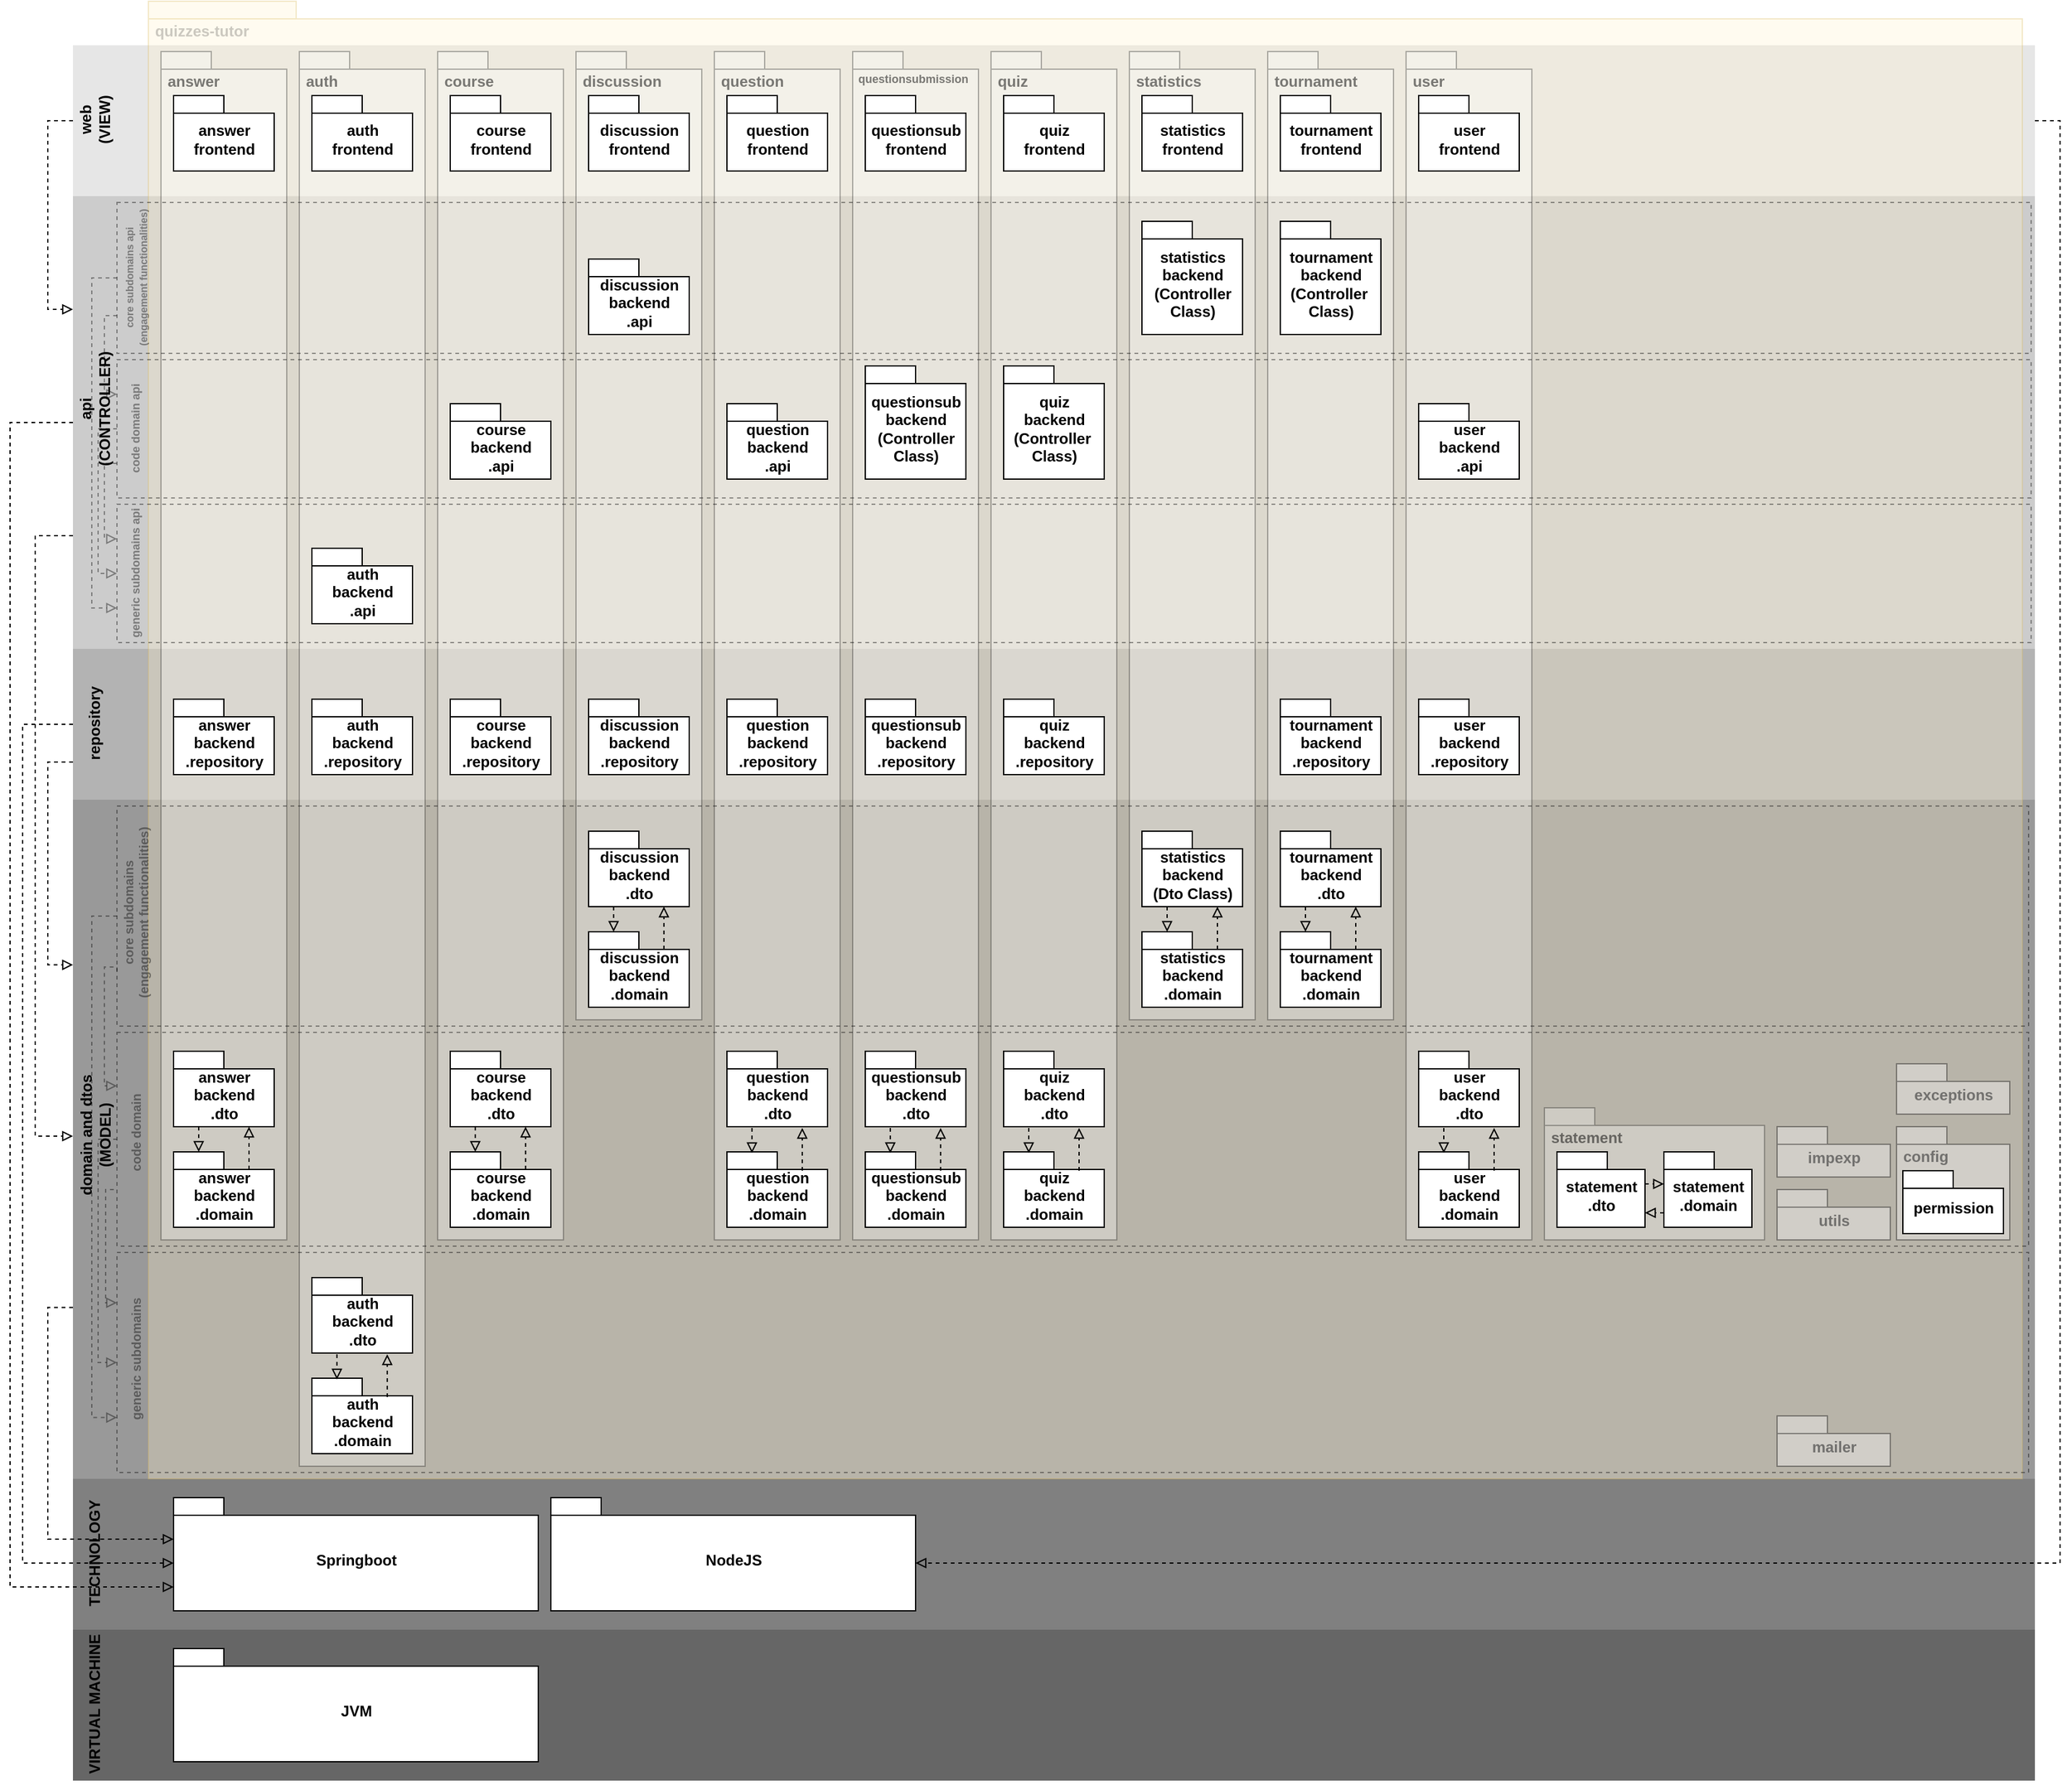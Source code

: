 <mxfile version="14.1.1" type="device"><diagram name="Page-1" id="b5b7bab2-c9e2-2cf4-8b2a-24fd1a2a6d21"><mxGraphModel dx="3555" dy="2932" grid="1" gridSize="5" guides="1" tooltips="1" connect="1" arrows="1" fold="1" page="1" pageScale="1" pageWidth="827" pageHeight="1169" background="#ffffff" math="0" shadow="0"><root><mxCell id="0"/><mxCell id="1" parent="0"/><mxCell id="MfXlx_lEAa27Nojg0Eil-5" value="" style="rounded=0;whiteSpace=wrap;html=1;strokeColor=none;fillColor=#666666;" parent="1" vertex="1"><mxGeometry x="810" y="1060" width="1560" height="120" as="geometry"/></mxCell><mxCell id="MfXlx_lEAa27Nojg0Eil-4" value="" style="rounded=0;whiteSpace=wrap;html=1;strokeColor=none;fillColor=#808080;" parent="1" vertex="1"><mxGeometry x="810" y="940" width="1560" height="120" as="geometry"/></mxCell><mxCell id="X5Fzd2FKrbr4xsw9prwS-49" style="edgeStyle=orthogonalEdgeStyle;rounded=0;orthogonalLoop=1;jettySize=auto;html=1;exitX=0;exitY=0.75;exitDx=0;exitDy=0;entryX=0;entryY=0;entryDx=0;entryDy=33;entryPerimeter=0;dashed=1;endArrow=block;endFill=0;strokeWidth=1;" parent="1" source="MfXlx_lEAa27Nojg0Eil-53" target="MfXlx_lEAa27Nojg0Eil-50" edge="1"><mxGeometry relative="1" as="geometry"/></mxCell><mxCell id="MfXlx_lEAa27Nojg0Eil-53" value="" style="rounded=0;whiteSpace=wrap;html=1;strokeColor=none;fillColor=#999999;" parent="1" vertex="1"><mxGeometry x="810" y="395" width="1560" height="545" as="geometry"/></mxCell><mxCell id="X5Fzd2FKrbr4xsw9prwS-41" style="edgeStyle=orthogonalEdgeStyle;rounded=0;orthogonalLoop=1;jettySize=auto;html=1;exitX=1;exitY=0.5;exitDx=0;exitDy=0;entryX=0;entryY=0;entryDx=290;entryDy=52;entryPerimeter=0;dashed=1;endArrow=block;endFill=0;strokeWidth=1;" parent="1" source="MfXlx_lEAa27Nojg0Eil-1" target="MfXlx_lEAa27Nojg0Eil-51" edge="1"><mxGeometry relative="1" as="geometry"/></mxCell><mxCell id="X5Fzd2FKrbr4xsw9prwS-47" style="edgeStyle=orthogonalEdgeStyle;rounded=0;orthogonalLoop=1;jettySize=auto;html=1;exitX=0;exitY=0.5;exitDx=0;exitDy=0;entryX=0;entryY=0.25;entryDx=0;entryDy=0;dashed=1;endArrow=block;endFill=0;strokeWidth=1;" parent="1" source="MfXlx_lEAa27Nojg0Eil-1" target="MfXlx_lEAa27Nojg0Eil-2" edge="1"><mxGeometry relative="1" as="geometry"><Array as="points"><mxPoint x="790" y="-140"/><mxPoint x="790" y="10"/></Array></mxGeometry></mxCell><mxCell id="MfXlx_lEAa27Nojg0Eil-1" value="" style="rounded=0;whiteSpace=wrap;html=1;fontColor=#333333;strokeColor=none;fillColor=#E6E6E6;" parent="1" vertex="1"><mxGeometry x="810" y="-200" width="1560" height="120" as="geometry"/></mxCell><mxCell id="X5Fzd2FKrbr4xsw9prwS-48" style="edgeStyle=orthogonalEdgeStyle;rounded=0;orthogonalLoop=1;jettySize=auto;html=1;exitX=0;exitY=0.75;exitDx=0;exitDy=0;entryX=0;entryY=0.5;entryDx=0;entryDy=0;dashed=1;endArrow=block;endFill=0;strokeWidth=1;entryPerimeter=0;" parent="1" source="MfXlx_lEAa27Nojg0Eil-2" target="MfXlx_lEAa27Nojg0Eil-53" edge="1"><mxGeometry relative="1" as="geometry"><Array as="points"><mxPoint x="780" y="220"/><mxPoint x="780" y="668"/><mxPoint x="795" y="668"/></Array></mxGeometry></mxCell><mxCell id="X5Fzd2FKrbr4xsw9prwS-50" style="edgeStyle=orthogonalEdgeStyle;rounded=0;orthogonalLoop=1;jettySize=auto;html=1;exitX=0;exitY=0.5;exitDx=0;exitDy=0;entryX=0;entryY=0;entryDx=0;entryDy=71;entryPerimeter=0;dashed=1;endArrow=block;endFill=0;strokeWidth=1;" parent="1" source="MfXlx_lEAa27Nojg0Eil-2" target="MfXlx_lEAa27Nojg0Eil-50" edge="1"><mxGeometry relative="1" as="geometry"><Array as="points"><mxPoint x="760" y="100"/><mxPoint x="760" y="1026"/></Array></mxGeometry></mxCell><mxCell id="MfXlx_lEAa27Nojg0Eil-2" value="" style="rounded=0;whiteSpace=wrap;html=1;fontColor=#333333;strokeColor=none;fillColor=#CCCCCC;" parent="1" vertex="1"><mxGeometry x="810" y="-80" width="1560" height="360" as="geometry"/></mxCell><mxCell id="X5Fzd2FKrbr4xsw9prwS-46" style="edgeStyle=orthogonalEdgeStyle;rounded=0;orthogonalLoop=1;jettySize=auto;html=1;exitX=0;exitY=0.75;exitDx=0;exitDy=0;entryX=0;entryY=0.25;entryDx=0;entryDy=0;dashed=1;endArrow=block;endFill=0;strokeWidth=1;" parent="1" source="MfXlx_lEAa27Nojg0Eil-3" target="MfXlx_lEAa27Nojg0Eil-53" edge="1"><mxGeometry relative="1" as="geometry"/></mxCell><mxCell id="X5Fzd2FKrbr4xsw9prwS-51" style="edgeStyle=orthogonalEdgeStyle;rounded=0;orthogonalLoop=1;jettySize=auto;html=1;exitX=0;exitY=0.5;exitDx=0;exitDy=0;dashed=1;endArrow=block;endFill=0;strokeWidth=1;entryX=0;entryY=0;entryDx=0;entryDy=52;entryPerimeter=0;" parent="1" source="MfXlx_lEAa27Nojg0Eil-3" target="MfXlx_lEAa27Nojg0Eil-50" edge="1"><mxGeometry relative="1" as="geometry"><mxPoint x="770" y="833.276" as="targetPoint"/><Array as="points"><mxPoint x="770" y="340"/><mxPoint x="770" y="1007"/></Array></mxGeometry></mxCell><mxCell id="MfXlx_lEAa27Nojg0Eil-3" value="" style="rounded=0;whiteSpace=wrap;html=1;strokeColor=none;fillColor=#B3B3B3;" parent="1" vertex="1"><mxGeometry x="810" y="280" width="1560" height="120" as="geometry"/></mxCell><mxCell id="MfXlx_lEAa27Nojg0Eil-6" value="&amp;nbsp;quizzes-tutor" style="shape=folder;fontStyle=1;spacingTop=10;tabWidth=40;tabHeight=14;tabPosition=left;html=1;labelPosition=center;verticalLabelPosition=middle;align=left;verticalAlign=top;fillColor=#fff2cc;strokeColor=#d6b656;opacity=30;textOpacity=20;" parent="1" vertex="1"><mxGeometry x="870" y="-235" width="1490" height="1175" as="geometry"/></mxCell><mxCell id="MfXlx_lEAa27Nojg0Eil-7" value="&amp;nbsp;answer" style="shape=folder;fontStyle=1;spacingTop=10;tabWidth=40;tabHeight=14;tabPosition=left;html=1;align=left;verticalAlign=top;textOpacity=50;whiteSpace=wrap;opacity=30;" parent="1" vertex="1"><mxGeometry x="880" y="-195" width="100" height="945" as="geometry"/></mxCell><mxCell id="MfXlx_lEAa27Nojg0Eil-8" value="&amp;nbsp;auth" style="shape=folder;fontStyle=1;spacingTop=10;tabWidth=40;tabHeight=14;tabPosition=left;html=1;align=left;verticalAlign=top;textOpacity=50;whiteSpace=wrap;opacity=30;" parent="1" vertex="1"><mxGeometry x="990" y="-195" width="100" height="1125" as="geometry"/></mxCell><mxCell id="MfXlx_lEAa27Nojg0Eil-9" value="&amp;nbsp;config" style="shape=folder;fontStyle=1;spacingTop=10;tabWidth=40;tabHeight=14;tabPosition=left;html=1;align=left;verticalAlign=top;fillColor=#f5f5f5;fontColor=#333333;opacity=40;textOpacity=60;" parent="1" vertex="1"><mxGeometry x="2260" y="660" width="90" height="90" as="geometry"/></mxCell><mxCell id="MfXlx_lEAa27Nojg0Eil-10" value="&amp;nbsp;course" style="shape=folder;fontStyle=1;spacingTop=10;tabWidth=40;tabHeight=14;tabPosition=left;html=1;align=left;verticalAlign=top;textOpacity=50;whiteSpace=wrap;opacity=30;" parent="1" vertex="1"><mxGeometry x="1100" y="-195" width="100" height="945" as="geometry"/></mxCell><mxCell id="MfXlx_lEAa27Nojg0Eil-11" value="exceptions" style="shape=folder;fontStyle=1;spacingTop=10;tabWidth=40;tabHeight=14;tabPosition=left;html=1;align=center;verticalAlign=middle;fillColor=#f5f5f5;fontColor=#333333;opacity=40;textOpacity=60;" parent="1" vertex="1"><mxGeometry x="2260" y="610" width="90" height="40" as="geometry"/></mxCell><mxCell id="MfXlx_lEAa27Nojg0Eil-12" value="impexp" style="shape=folder;fontStyle=1;spacingTop=10;tabWidth=40;tabHeight=14;tabPosition=left;html=1;align=center;verticalAlign=middle;fillColor=#f5f5f5;fontColor=#333333;opacity=40;textOpacity=60;" parent="1" vertex="1"><mxGeometry x="2165" y="660" width="90" height="40" as="geometry"/></mxCell><mxCell id="MfXlx_lEAa27Nojg0Eil-13" value="mailer" style="shape=folder;fontStyle=1;spacingTop=10;tabWidth=40;tabHeight=14;tabPosition=left;html=1;align=center;verticalAlign=middle;fillColor=#f5f5f5;fontColor=#333333;opacity=40;textOpacity=60;" parent="1" vertex="1"><mxGeometry x="2165" y="890" width="90" height="40" as="geometry"/></mxCell><mxCell id="MfXlx_lEAa27Nojg0Eil-14" value="utils" style="shape=folder;fontStyle=1;spacingTop=10;tabWidth=40;tabHeight=14;tabPosition=left;html=1;align=center;verticalAlign=middle;fillColor=#f5f5f5;fontColor=#333333;opacity=40;textOpacity=60;" parent="1" vertex="1"><mxGeometry x="2165" y="710" width="90" height="40" as="geometry"/></mxCell><mxCell id="MfXlx_lEAa27Nojg0Eil-15" style="edgeStyle=orthogonalEdgeStyle;rounded=0;orthogonalLoop=1;jettySize=auto;html=1;exitX=0.5;exitY=1;exitDx=0;exitDy=0;exitPerimeter=0;fontColor=#999999;" parent="1" source="MfXlx_lEAa27Nojg0Eil-11" target="MfXlx_lEAa27Nojg0Eil-11" edge="1"><mxGeometry relative="1" as="geometry"/></mxCell><mxCell id="MfXlx_lEAa27Nojg0Eil-16" value="auth&lt;br&gt;backend&lt;br&gt;.domain" style="shape=folder;fontStyle=1;spacingTop=10;tabWidth=40;tabHeight=14;tabPosition=left;html=1;align=center;verticalAlign=middle;" parent="1" vertex="1"><mxGeometry x="1000" y="860" width="80" height="60" as="geometry"/></mxCell><mxCell id="MfXlx_lEAa27Nojg0Eil-17" value="auth&lt;br&gt;frontend" style="shape=folder;fontStyle=1;spacingTop=10;tabWidth=40;tabHeight=14;tabPosition=left;html=1;align=center;verticalAlign=middle;" parent="1" vertex="1"><mxGeometry x="1000" y="-160" width="80" height="60" as="geometry"/></mxCell><mxCell id="MfXlx_lEAa27Nojg0Eil-18" value="course&lt;br&gt;backend&lt;br&gt;.domain" style="shape=folder;fontStyle=1;spacingTop=10;tabWidth=40;tabHeight=14;tabPosition=left;html=1;align=center;verticalAlign=middle;" parent="1" vertex="1"><mxGeometry x="1110" y="680" width="80" height="60" as="geometry"/></mxCell><mxCell id="MfXlx_lEAa27Nojg0Eil-19" value="course&lt;br&gt;frontend" style="shape=folder;fontStyle=1;spacingTop=10;tabWidth=40;tabHeight=14;tabPosition=left;html=1;align=center;verticalAlign=middle;" parent="1" vertex="1"><mxGeometry x="1110" y="-160" width="80" height="60" as="geometry"/></mxCell><mxCell id="MfXlx_lEAa27Nojg0Eil-20" value="answer&lt;br&gt;backend&lt;br&gt;.domain" style="shape=folder;fontStyle=1;spacingTop=10;tabWidth=40;tabHeight=14;tabPosition=left;html=1;align=center;verticalAlign=middle;" parent="1" vertex="1"><mxGeometry x="890" y="680" width="80" height="60" as="geometry"/></mxCell><mxCell id="MfXlx_lEAa27Nojg0Eil-21" value="answer&lt;br&gt;frontend" style="shape=folder;fontStyle=1;spacingTop=10;tabWidth=40;tabHeight=14;tabPosition=left;html=1;align=center;verticalAlign=middle;" parent="1" vertex="1"><mxGeometry x="890" y="-160" width="80" height="60" as="geometry"/></mxCell><mxCell id="MfXlx_lEAa27Nojg0Eil-22" value="&amp;nbsp;question" style="shape=folder;fontStyle=1;spacingTop=10;tabWidth=40;tabHeight=14;tabPosition=left;html=1;align=left;verticalAlign=top;textOpacity=50;whiteSpace=wrap;opacity=30;" parent="1" vertex="1"><mxGeometry x="1320" y="-195" width="100" height="945" as="geometry"/></mxCell><mxCell id="MfXlx_lEAa27Nojg0Eil-23" value="question&lt;br&gt;backend&lt;br&gt;.domain" style="shape=folder;fontStyle=1;spacingTop=10;tabWidth=40;tabHeight=14;tabPosition=left;html=1;align=center;verticalAlign=middle;" parent="1" vertex="1"><mxGeometry x="1330" y="680" width="80" height="60" as="geometry"/></mxCell><mxCell id="MfXlx_lEAa27Nojg0Eil-24" value="question&lt;br&gt;frontend" style="shape=folder;fontStyle=1;spacingTop=10;tabWidth=40;tabHeight=14;tabPosition=left;html=1;align=center;verticalAlign=middle;" parent="1" vertex="1"><mxGeometry x="1330" y="-160" width="80" height="60" as="geometry"/></mxCell><mxCell id="MfXlx_lEAa27Nojg0Eil-25" value="&amp;nbsp;discussion" style="shape=folder;fontStyle=1;spacingTop=10;tabWidth=40;tabHeight=14;tabPosition=left;html=1;align=left;verticalAlign=top;textOpacity=50;whiteSpace=wrap;opacity=30;" parent="1" vertex="1"><mxGeometry x="1210" y="-195" width="100" height="770" as="geometry"/></mxCell><mxCell id="MfXlx_lEAa27Nojg0Eil-26" value="discussion&lt;br&gt;backend&lt;br&gt;.domain" style="shape=folder;fontStyle=1;spacingTop=10;tabWidth=40;tabHeight=14;tabPosition=left;html=1;align=center;verticalAlign=middle;" parent="1" vertex="1"><mxGeometry x="1220" y="505" width="80" height="60" as="geometry"/></mxCell><mxCell id="MfXlx_lEAa27Nojg0Eil-27" value="discussion&lt;br&gt;frontend" style="shape=folder;fontStyle=1;spacingTop=10;tabWidth=40;tabHeight=14;tabPosition=left;html=1;align=center;verticalAlign=middle;" parent="1" vertex="1"><mxGeometry x="1220" y="-160" width="80" height="60" as="geometry"/></mxCell><mxCell id="MfXlx_lEAa27Nojg0Eil-28" value="&amp;nbsp;questionsubmission" style="shape=folder;fontStyle=1;spacingTop=10;tabWidth=40;tabHeight=14;tabPosition=left;html=1;align=left;verticalAlign=top;fontSize=9;textOpacity=50;whiteSpace=wrap;opacity=30;" parent="1" vertex="1"><mxGeometry x="1430" y="-195" width="100" height="945" as="geometry"/></mxCell><mxCell id="MfXlx_lEAa27Nojg0Eil-29" value="questionsub&lt;br&gt;backend&lt;br&gt;.domain" style="shape=folder;fontStyle=1;spacingTop=10;tabWidth=40;tabHeight=14;tabPosition=left;html=1;align=center;verticalAlign=middle;" parent="1" vertex="1"><mxGeometry x="1440" y="680" width="80" height="60" as="geometry"/></mxCell><mxCell id="MfXlx_lEAa27Nojg0Eil-30" value="questionsub&lt;br&gt;frontend" style="shape=folder;fontStyle=1;spacingTop=10;tabWidth=40;tabHeight=14;tabPosition=left;html=1;align=center;verticalAlign=middle;" parent="1" vertex="1"><mxGeometry x="1440" y="-160" width="80" height="60" as="geometry"/></mxCell><mxCell id="MfXlx_lEAa27Nojg0Eil-31" value="&amp;nbsp;quiz" style="shape=folder;fontStyle=1;spacingTop=10;tabWidth=40;tabHeight=14;tabPosition=left;html=1;align=left;verticalAlign=top;textOpacity=50;whiteSpace=wrap;opacity=30;" parent="1" vertex="1"><mxGeometry x="1540" y="-195" width="100" height="945" as="geometry"/></mxCell><mxCell id="MfXlx_lEAa27Nojg0Eil-32" value="quiz&lt;br&gt;backend&lt;br&gt;.domain" style="shape=folder;fontStyle=1;spacingTop=10;tabWidth=40;tabHeight=14;tabPosition=left;html=1;align=center;verticalAlign=middle;" parent="1" vertex="1"><mxGeometry x="1550" y="680" width="80" height="60" as="geometry"/></mxCell><mxCell id="MfXlx_lEAa27Nojg0Eil-33" value="quiz&lt;br&gt;frontend" style="shape=folder;fontStyle=1;spacingTop=10;tabWidth=40;tabHeight=14;tabPosition=left;html=1;align=center;verticalAlign=middle;" parent="1" vertex="1"><mxGeometry x="1550" y="-160" width="80" height="60" as="geometry"/></mxCell><mxCell id="MfXlx_lEAa27Nojg0Eil-34" value="&amp;nbsp;statistics" style="shape=folder;fontStyle=1;spacingTop=10;tabWidth=40;tabHeight=14;tabPosition=left;html=1;align=left;verticalAlign=top;textOpacity=50;whiteSpace=wrap;opacity=30;" parent="1" vertex="1"><mxGeometry x="1650" y="-195" width="100" height="770" as="geometry"/></mxCell><mxCell id="MfXlx_lEAa27Nojg0Eil-35" value="statistics&lt;br&gt;backend&lt;br&gt;.domain" style="shape=folder;fontStyle=1;spacingTop=10;tabWidth=40;tabHeight=14;tabPosition=left;html=1;align=center;verticalAlign=middle;" parent="1" vertex="1"><mxGeometry x="1660" y="505" width="80" height="60" as="geometry"/></mxCell><mxCell id="MfXlx_lEAa27Nojg0Eil-36" value="statistics&lt;br&gt;frontend" style="shape=folder;fontStyle=1;spacingTop=10;tabWidth=40;tabHeight=14;tabPosition=left;html=1;align=center;verticalAlign=middle;" parent="1" vertex="1"><mxGeometry x="1660" y="-160" width="80" height="60" as="geometry"/></mxCell><mxCell id="MfXlx_lEAa27Nojg0Eil-37" value="&amp;nbsp;user" style="shape=folder;fontStyle=1;spacingTop=10;tabWidth=40;tabHeight=14;tabPosition=left;html=1;align=left;verticalAlign=top;textOpacity=50;whiteSpace=wrap;opacity=30;" parent="1" vertex="1"><mxGeometry x="1870" y="-195" width="100" height="945" as="geometry"/></mxCell><mxCell id="MfXlx_lEAa27Nojg0Eil-38" value="user&lt;br&gt;backend&lt;br&gt;.domain" style="shape=folder;fontStyle=1;spacingTop=10;tabWidth=40;tabHeight=14;tabPosition=left;html=1;align=center;verticalAlign=middle;" parent="1" vertex="1"><mxGeometry x="1880" y="680" width="80" height="60" as="geometry"/></mxCell><mxCell id="MfXlx_lEAa27Nojg0Eil-39" value="user&lt;br&gt;frontend" style="shape=folder;fontStyle=1;spacingTop=10;tabWidth=40;tabHeight=14;tabPosition=left;html=1;align=center;verticalAlign=middle;" parent="1" vertex="1"><mxGeometry x="1880" y="-160" width="80" height="60" as="geometry"/></mxCell><mxCell id="MfXlx_lEAa27Nojg0Eil-41" value="permission" style="shape=folder;fontStyle=1;spacingTop=10;tabWidth=40;tabHeight=14;tabPosition=left;html=1;align=center;verticalAlign=middle;" parent="1" vertex="1"><mxGeometry x="2265" y="695" width="80" height="50" as="geometry"/></mxCell><mxCell id="MfXlx_lEAa27Nojg0Eil-42" value="&amp;nbsp;tournament" style="shape=folder;fontStyle=1;spacingTop=10;tabWidth=40;tabHeight=14;tabPosition=left;html=1;align=left;verticalAlign=top;textOpacity=50;whiteSpace=wrap;opacity=30;" parent="1" vertex="1"><mxGeometry x="1760" y="-195" width="100" height="770" as="geometry"/></mxCell><mxCell id="MfXlx_lEAa27Nojg0Eil-43" value="tournament&lt;br&gt;backend&lt;br&gt;.domain" style="shape=folder;fontStyle=1;spacingTop=10;tabWidth=40;tabHeight=14;tabPosition=left;html=1;align=center;verticalAlign=middle;" parent="1" vertex="1"><mxGeometry x="1770" y="505" width="80" height="60" as="geometry"/></mxCell><mxCell id="MfXlx_lEAa27Nojg0Eil-44" value="tournament&lt;br&gt;frontend" style="shape=folder;fontStyle=1;spacingTop=10;tabWidth=40;tabHeight=14;tabPosition=left;html=1;align=center;verticalAlign=middle;" parent="1" vertex="1"><mxGeometry x="1770" y="-160" width="80" height="60" as="geometry"/></mxCell><mxCell id="MfXlx_lEAa27Nojg0Eil-45" value="&lt;font style=&quot;font-size: 12px&quot;&gt;&lt;b&gt;web&lt;br&gt;(VIEW)&lt;br&gt;&lt;/b&gt;&lt;/font&gt;" style="text;html=1;align=center;verticalAlign=middle;resizable=0;points=[];autosize=1;fontSize=9;rotation=-90;" parent="1" vertex="1"><mxGeometry x="802.5" y="-155" width="50" height="30" as="geometry"/></mxCell><mxCell id="MfXlx_lEAa27Nojg0Eil-47" value="&lt;font style=&quot;font-size: 12px&quot;&gt;&lt;b&gt;domain and dtos&lt;br&gt;(MODEL)&lt;br&gt;&lt;/b&gt;&lt;/font&gt;" style="text;html=1;align=center;verticalAlign=middle;resizable=0;points=[];autosize=1;fontSize=9;rotation=-90;" parent="1" vertex="1"><mxGeometry x="772.5" y="652.5" width="110" height="30" as="geometry"/></mxCell><mxCell id="MfXlx_lEAa27Nojg0Eil-48" value="&lt;span style=&quot;font-size: 12px&quot;&gt;&lt;b&gt;TECHNOLOGY&lt;/b&gt;&lt;/span&gt;" style="text;html=1;align=center;verticalAlign=middle;resizable=0;points=[];autosize=1;fontSize=9;rotation=-90;" parent="1" vertex="1"><mxGeometry x="777.5" y="990" width="100" height="20" as="geometry"/></mxCell><mxCell id="MfXlx_lEAa27Nojg0Eil-49" value="&lt;font style=&quot;font-size: 12px&quot;&gt;&lt;b&gt;VIRTUAL MACHINE&lt;/b&gt;&lt;/font&gt;" style="text;html=1;align=center;verticalAlign=middle;resizable=0;points=[];autosize=1;fontSize=9;rotation=-90;" parent="1" vertex="1"><mxGeometry x="765" y="1110" width="125" height="20" as="geometry"/></mxCell><mxCell id="MfXlx_lEAa27Nojg0Eil-50" value="Springboot" style="shape=folder;fontStyle=1;spacingTop=10;tabWidth=40;tabHeight=14;tabPosition=left;html=1;align=center;verticalAlign=middle;" parent="1" vertex="1"><mxGeometry x="890" y="955" width="290" height="90" as="geometry"/></mxCell><mxCell id="MfXlx_lEAa27Nojg0Eil-51" value="NodeJS" style="shape=folder;fontStyle=1;spacingTop=10;tabWidth=40;tabHeight=14;tabPosition=left;html=1;align=center;verticalAlign=middle;" parent="1" vertex="1"><mxGeometry x="1190" y="955" width="290" height="90" as="geometry"/></mxCell><mxCell id="MfXlx_lEAa27Nojg0Eil-54" value="&lt;span style=&quot;font-size: 12px&quot;&gt;&lt;b&gt;repository&lt;/b&gt;&lt;/span&gt;" style="text;html=1;align=center;verticalAlign=middle;resizable=0;points=[];autosize=1;fontSize=9;rotation=-90;" parent="1" vertex="1"><mxGeometry x="792.5" y="330" width="70" height="20" as="geometry"/></mxCell><mxCell id="MfXlx_lEAa27Nojg0Eil-55" value="&lt;font style=&quot;font-size: 12px&quot;&gt;&lt;b&gt;api&lt;br&gt;(CONTROLLER)&lt;/b&gt;&lt;/font&gt;" style="text;html=1;align=center;verticalAlign=middle;resizable=0;points=[];autosize=1;fontSize=9;rotation=-90;" parent="1" vertex="1"><mxGeometry x="775" y="75" width="105" height="30" as="geometry"/></mxCell><mxCell id="MfXlx_lEAa27Nojg0Eil-60" value="auth&lt;br&gt;backend&lt;br&gt;.repository" style="shape=folder;fontStyle=1;spacingTop=10;tabWidth=40;tabHeight=14;tabPosition=left;html=1;align=center;verticalAlign=middle;" parent="1" vertex="1"><mxGeometry x="1000" y="320" width="80" height="60" as="geometry"/></mxCell><mxCell id="MfXlx_lEAa27Nojg0Eil-61" value="course&lt;br&gt;backend&lt;br&gt;.repository" style="shape=folder;fontStyle=1;spacingTop=10;tabWidth=40;tabHeight=14;tabPosition=left;html=1;align=center;verticalAlign=middle;" parent="1" vertex="1"><mxGeometry x="1110" y="320" width="80" height="60" as="geometry"/></mxCell><mxCell id="MfXlx_lEAa27Nojg0Eil-62" value="answer&lt;br&gt;backend&lt;br&gt;.repository" style="shape=folder;fontStyle=1;spacingTop=10;tabWidth=40;tabHeight=14;tabPosition=left;html=1;align=center;verticalAlign=middle;" parent="1" vertex="1"><mxGeometry x="890" y="320" width="80" height="60" as="geometry"/></mxCell><mxCell id="MfXlx_lEAa27Nojg0Eil-63" value="question&lt;br&gt;backend&lt;br&gt;.repository" style="shape=folder;fontStyle=1;spacingTop=10;tabWidth=40;tabHeight=14;tabPosition=left;html=1;align=center;verticalAlign=middle;" parent="1" vertex="1"><mxGeometry x="1330" y="320" width="80" height="60" as="geometry"/></mxCell><mxCell id="MfXlx_lEAa27Nojg0Eil-64" value="discussion&lt;br&gt;backend&lt;br&gt;.repository" style="shape=folder;fontStyle=1;spacingTop=10;tabWidth=40;tabHeight=14;tabPosition=left;html=1;align=center;verticalAlign=middle;" parent="1" vertex="1"><mxGeometry x="1220" y="320" width="80" height="60" as="geometry"/></mxCell><mxCell id="MfXlx_lEAa27Nojg0Eil-65" value="questionsub&lt;br&gt;backend&lt;br&gt;.repository" style="shape=folder;fontStyle=1;spacingTop=10;tabWidth=40;tabHeight=14;tabPosition=left;html=1;align=center;verticalAlign=middle;" parent="1" vertex="1"><mxGeometry x="1440" y="320" width="80" height="60" as="geometry"/></mxCell><mxCell id="MfXlx_lEAa27Nojg0Eil-66" value="quiz&lt;br&gt;backend&lt;br&gt;.repository" style="shape=folder;fontStyle=1;spacingTop=10;tabWidth=40;tabHeight=14;tabPosition=left;html=1;align=center;verticalAlign=middle;" parent="1" vertex="1"><mxGeometry x="1550" y="320" width="80" height="60" as="geometry"/></mxCell><mxCell id="MfXlx_lEAa27Nojg0Eil-67" value="user&lt;br&gt;backend&lt;br&gt;.repository" style="shape=folder;fontStyle=1;spacingTop=10;tabWidth=40;tabHeight=14;tabPosition=left;html=1;align=center;verticalAlign=middle;" parent="1" vertex="1"><mxGeometry x="1880" y="320" width="80" height="60" as="geometry"/></mxCell><mxCell id="MfXlx_lEAa27Nojg0Eil-68" value="tournament&lt;br&gt;backend&lt;br&gt;.repository" style="shape=folder;fontStyle=1;spacingTop=10;tabWidth=40;tabHeight=14;tabPosition=left;html=1;align=center;verticalAlign=middle;" parent="1" vertex="1"><mxGeometry x="1770" y="320" width="80" height="60" as="geometry"/></mxCell><mxCell id="MfXlx_lEAa27Nojg0Eil-80" value="JVM" style="shape=folder;fontStyle=1;spacingTop=10;tabWidth=40;tabHeight=14;tabPosition=left;html=1;align=center;verticalAlign=middle;" parent="1" vertex="1"><mxGeometry x="890" y="1075" width="290" height="90" as="geometry"/></mxCell><mxCell id="MfXlx_lEAa27Nojg0Eil-81" value="auth&lt;br&gt;backend&lt;br&gt;.dto" style="shape=folder;fontStyle=1;spacingTop=10;tabWidth=40;tabHeight=14;tabPosition=left;html=1;align=center;verticalAlign=middle;" parent="1" vertex="1"><mxGeometry x="1000" y="780" width="80" height="60" as="geometry"/></mxCell><mxCell id="MfXlx_lEAa27Nojg0Eil-82" value="course&lt;br&gt;backend&lt;br&gt;.dto" style="shape=folder;fontStyle=1;spacingTop=10;tabWidth=40;tabHeight=14;tabPosition=left;html=1;align=center;verticalAlign=middle;" parent="1" vertex="1"><mxGeometry x="1110" y="600" width="80" height="60" as="geometry"/></mxCell><mxCell id="X5Fzd2FKrbr4xsw9prwS-6" style="edgeStyle=orthogonalEdgeStyle;rounded=0;orthogonalLoop=1;jettySize=auto;html=1;exitX=0.25;exitY=1;exitDx=0;exitDy=0;exitPerimeter=0;entryX=0;entryY=0;entryDx=20;entryDy=0;entryPerimeter=0;strokeWidth=1;dashed=1;endArrow=block;endFill=0;" parent="1" source="MfXlx_lEAa27Nojg0Eil-83" target="MfXlx_lEAa27Nojg0Eil-20" edge="1"><mxGeometry relative="1" as="geometry"/></mxCell><mxCell id="MfXlx_lEAa27Nojg0Eil-83" value="answer&lt;br&gt;backend&lt;br&gt;.dto" style="shape=folder;fontStyle=1;spacingTop=10;tabWidth=40;tabHeight=14;tabPosition=left;html=1;align=center;verticalAlign=middle;" parent="1" vertex="1"><mxGeometry x="890" y="600" width="80" height="60" as="geometry"/></mxCell><mxCell id="MfXlx_lEAa27Nojg0Eil-84" value="question&lt;br&gt;backend&lt;br&gt;.dto" style="shape=folder;fontStyle=1;spacingTop=10;tabWidth=40;tabHeight=14;tabPosition=left;html=1;align=center;verticalAlign=middle;" parent="1" vertex="1"><mxGeometry x="1330" y="600" width="80" height="60" as="geometry"/></mxCell><mxCell id="MfXlx_lEAa27Nojg0Eil-85" value="discussion&lt;br&gt;backend&lt;br&gt;.dto" style="shape=folder;fontStyle=1;spacingTop=10;tabWidth=40;tabHeight=14;tabPosition=left;html=1;align=center;verticalAlign=middle;" parent="1" vertex="1"><mxGeometry x="1220" y="425" width="80" height="60" as="geometry"/></mxCell><mxCell id="MfXlx_lEAa27Nojg0Eil-86" value="questionsub&lt;br&gt;backend&lt;br&gt;.dto" style="shape=folder;fontStyle=1;spacingTop=10;tabWidth=40;tabHeight=14;tabPosition=left;html=1;align=center;verticalAlign=middle;" parent="1" vertex="1"><mxGeometry x="1440" y="600" width="80" height="60" as="geometry"/></mxCell><mxCell id="MfXlx_lEAa27Nojg0Eil-87" value="quiz&lt;br&gt;backend&lt;br&gt;.dto" style="shape=folder;fontStyle=1;spacingTop=10;tabWidth=40;tabHeight=14;tabPosition=left;html=1;align=center;verticalAlign=middle;" parent="1" vertex="1"><mxGeometry x="1550" y="600" width="80" height="60" as="geometry"/></mxCell><mxCell id="MfXlx_lEAa27Nojg0Eil-88" value="statistics&lt;br&gt;backend&lt;br&gt;(Dto Class)" style="shape=folder;fontStyle=1;spacingTop=10;tabWidth=40;tabHeight=14;tabPosition=left;html=1;align=center;verticalAlign=middle;" parent="1" vertex="1"><mxGeometry x="1660" y="425" width="80" height="60" as="geometry"/></mxCell><mxCell id="MfXlx_lEAa27Nojg0Eil-89" value="user&lt;br&gt;backend&lt;br&gt;.dto" style="shape=folder;fontStyle=1;spacingTop=10;tabWidth=40;tabHeight=14;tabPosition=left;html=1;align=center;verticalAlign=middle;" parent="1" vertex="1"><mxGeometry x="1880" y="600" width="80" height="60" as="geometry"/></mxCell><mxCell id="MfXlx_lEAa27Nojg0Eil-90" value="tournament&lt;br&gt;backend&lt;br&gt;.dto" style="shape=folder;fontStyle=1;spacingTop=10;tabWidth=40;tabHeight=14;tabPosition=left;html=1;align=center;verticalAlign=middle;" parent="1" vertex="1"><mxGeometry x="1770" y="425" width="80" height="60" as="geometry"/></mxCell><mxCell id="MfXlx_lEAa27Nojg0Eil-92" value="&amp;nbsp;statement" style="shape=folder;fontStyle=1;spacingTop=10;tabWidth=40;tabHeight=14;tabPosition=left;html=1;align=left;verticalAlign=top;textOpacity=50;whiteSpace=wrap;opacity=30;" parent="1" vertex="1"><mxGeometry x="1980" y="645" width="175" height="105" as="geometry"/></mxCell><mxCell id="X5Fzd2FKrbr4xsw9prwS-30" style="edgeStyle=orthogonalEdgeStyle;rounded=0;orthogonalLoop=1;jettySize=auto;html=1;exitX=0;exitY=0;exitDx=70;exitDy=25.5;exitPerimeter=0;entryX=0;entryY=0;entryDx=0;entryDy=25.5;entryPerimeter=0;dashed=1;endArrow=block;endFill=0;strokeWidth=1;" parent="1" source="MfXlx_lEAa27Nojg0Eil-91" target="MfXlx_lEAa27Nojg0Eil-40" edge="1"><mxGeometry relative="1" as="geometry"/></mxCell><mxCell id="MfXlx_lEAa27Nojg0Eil-91" value="statement&lt;br&gt;.dto" style="shape=folder;fontStyle=1;spacingTop=10;tabWidth=40;tabHeight=14;tabPosition=left;html=1;align=center;verticalAlign=middle;" parent="1" vertex="1"><mxGeometry x="1990" y="680" width="70" height="60" as="geometry"/></mxCell><mxCell id="X5Fzd2FKrbr4xsw9prwS-31" style="edgeStyle=orthogonalEdgeStyle;rounded=0;orthogonalLoop=1;jettySize=auto;html=1;exitX=0;exitY=0;exitDx=0;exitDy=48.5;exitPerimeter=0;entryX=0;entryY=0;entryDx=70;entryDy=48.5;entryPerimeter=0;dashed=1;endArrow=block;endFill=0;strokeWidth=1;" parent="1" source="MfXlx_lEAa27Nojg0Eil-40" target="MfXlx_lEAa27Nojg0Eil-91" edge="1"><mxGeometry relative="1" as="geometry"/></mxCell><mxCell id="MfXlx_lEAa27Nojg0Eil-40" value="statement&lt;br&gt;.domain" style="shape=folder;fontStyle=1;spacingTop=10;tabWidth=40;tabHeight=14;tabPosition=left;html=1;align=center;verticalAlign=middle;" parent="1" vertex="1"><mxGeometry x="2075" y="680" width="70" height="60" as="geometry"/></mxCell><mxCell id="X5Fzd2FKrbr4xsw9prwS-7" style="edgeStyle=orthogonalEdgeStyle;rounded=0;orthogonalLoop=1;jettySize=auto;html=1;exitX=0;exitY=0;exitDx=60;exitDy=14;exitPerimeter=0;entryX=0.75;entryY=1;entryDx=0;entryDy=0;entryPerimeter=0;strokeWidth=1;dashed=1;endArrow=block;endFill=0;" parent="1" source="MfXlx_lEAa27Nojg0Eil-20" target="MfXlx_lEAa27Nojg0Eil-83" edge="1"><mxGeometry relative="1" as="geometry"><mxPoint x="915" y="665" as="sourcePoint"/><mxPoint x="915" y="685" as="targetPoint"/></mxGeometry></mxCell><mxCell id="X5Fzd2FKrbr4xsw9prwS-8" style="edgeStyle=orthogonalEdgeStyle;rounded=0;orthogonalLoop=1;jettySize=auto;html=1;exitX=0.25;exitY=1;exitDx=0;exitDy=0;exitPerimeter=0;entryX=0;entryY=0;entryDx=20;entryDy=0;entryPerimeter=0;strokeWidth=1;dashed=1;endArrow=block;endFill=0;" parent="1" edge="1"><mxGeometry relative="1" as="geometry"><mxPoint x="1019.9" y="841" as="sourcePoint"/><mxPoint x="1019.9" y="861" as="targetPoint"/></mxGeometry></mxCell><mxCell id="X5Fzd2FKrbr4xsw9prwS-9" style="edgeStyle=orthogonalEdgeStyle;rounded=0;orthogonalLoop=1;jettySize=auto;html=1;exitX=0;exitY=0;exitDx=60;exitDy=14;exitPerimeter=0;entryX=0.75;entryY=1;entryDx=0;entryDy=0;entryPerimeter=0;strokeWidth=1;dashed=1;endArrow=block;endFill=0;" parent="1" edge="1"><mxGeometry relative="1" as="geometry"><mxPoint x="1059.9" y="875" as="sourcePoint"/><mxPoint x="1059.9" y="841" as="targetPoint"/></mxGeometry></mxCell><mxCell id="X5Fzd2FKrbr4xsw9prwS-10" style="edgeStyle=orthogonalEdgeStyle;rounded=0;orthogonalLoop=1;jettySize=auto;html=1;exitX=0.25;exitY=1;exitDx=0;exitDy=0;exitPerimeter=0;entryX=0;entryY=0;entryDx=20;entryDy=0;entryPerimeter=0;strokeWidth=1;dashed=1;endArrow=block;endFill=0;" parent="1" edge="1"><mxGeometry relative="1" as="geometry"><mxPoint x="1129.9" y="660" as="sourcePoint"/><mxPoint x="1129.9" y="680" as="targetPoint"/></mxGeometry></mxCell><mxCell id="X5Fzd2FKrbr4xsw9prwS-11" style="edgeStyle=orthogonalEdgeStyle;rounded=0;orthogonalLoop=1;jettySize=auto;html=1;exitX=0;exitY=0;exitDx=60;exitDy=14;exitPerimeter=0;entryX=0.75;entryY=1;entryDx=0;entryDy=0;entryPerimeter=0;strokeWidth=1;dashed=1;endArrow=block;endFill=0;" parent="1" edge="1"><mxGeometry relative="1" as="geometry"><mxPoint x="1169.9" y="694" as="sourcePoint"/><mxPoint x="1169.9" y="660" as="targetPoint"/></mxGeometry></mxCell><mxCell id="X5Fzd2FKrbr4xsw9prwS-12" style="edgeStyle=orthogonalEdgeStyle;rounded=0;orthogonalLoop=1;jettySize=auto;html=1;exitX=0.25;exitY=1;exitDx=0;exitDy=0;exitPerimeter=0;entryX=0;entryY=0;entryDx=20;entryDy=0;entryPerimeter=0;strokeWidth=1;dashed=1;endArrow=block;endFill=0;" parent="1" edge="1"><mxGeometry relative="1" as="geometry"><mxPoint x="1349.9" y="661" as="sourcePoint"/><mxPoint x="1349.9" y="681" as="targetPoint"/></mxGeometry></mxCell><mxCell id="X5Fzd2FKrbr4xsw9prwS-13" style="edgeStyle=orthogonalEdgeStyle;rounded=0;orthogonalLoop=1;jettySize=auto;html=1;exitX=0;exitY=0;exitDx=60;exitDy=14;exitPerimeter=0;entryX=0.75;entryY=1;entryDx=0;entryDy=0;entryPerimeter=0;strokeWidth=1;dashed=1;endArrow=block;endFill=0;" parent="1" edge="1"><mxGeometry relative="1" as="geometry"><mxPoint x="1389.9" y="695" as="sourcePoint"/><mxPoint x="1389.9" y="661" as="targetPoint"/></mxGeometry></mxCell><mxCell id="X5Fzd2FKrbr4xsw9prwS-14" style="edgeStyle=orthogonalEdgeStyle;rounded=0;orthogonalLoop=1;jettySize=auto;html=1;exitX=0.25;exitY=1;exitDx=0;exitDy=0;exitPerimeter=0;entryX=0;entryY=0;entryDx=20;entryDy=0;entryPerimeter=0;strokeWidth=1;dashed=1;endArrow=block;endFill=0;" parent="1" edge="1"><mxGeometry relative="1" as="geometry"><mxPoint x="1459.9" y="661" as="sourcePoint"/><mxPoint x="1459.9" y="681" as="targetPoint"/></mxGeometry></mxCell><mxCell id="X5Fzd2FKrbr4xsw9prwS-15" style="edgeStyle=orthogonalEdgeStyle;rounded=0;orthogonalLoop=1;jettySize=auto;html=1;exitX=0;exitY=0;exitDx=60;exitDy=14;exitPerimeter=0;entryX=0.75;entryY=1;entryDx=0;entryDy=0;entryPerimeter=0;strokeWidth=1;dashed=1;endArrow=block;endFill=0;" parent="1" edge="1"><mxGeometry relative="1" as="geometry"><mxPoint x="1499.9" y="695" as="sourcePoint"/><mxPoint x="1499.9" y="661" as="targetPoint"/></mxGeometry></mxCell><mxCell id="X5Fzd2FKrbr4xsw9prwS-16" style="edgeStyle=orthogonalEdgeStyle;rounded=0;orthogonalLoop=1;jettySize=auto;html=1;exitX=0.25;exitY=1;exitDx=0;exitDy=0;exitPerimeter=0;entryX=0;entryY=0;entryDx=20;entryDy=0;entryPerimeter=0;strokeWidth=1;dashed=1;endArrow=block;endFill=0;" parent="1" edge="1"><mxGeometry relative="1" as="geometry"><mxPoint x="1570.0" y="661" as="sourcePoint"/><mxPoint x="1570.0" y="681" as="targetPoint"/></mxGeometry></mxCell><mxCell id="X5Fzd2FKrbr4xsw9prwS-17" style="edgeStyle=orthogonalEdgeStyle;rounded=0;orthogonalLoop=1;jettySize=auto;html=1;exitX=0;exitY=0;exitDx=60;exitDy=14;exitPerimeter=0;entryX=0.75;entryY=1;entryDx=0;entryDy=0;entryPerimeter=0;strokeWidth=1;dashed=1;endArrow=block;endFill=0;" parent="1" edge="1"><mxGeometry relative="1" as="geometry"><mxPoint x="1610.0" y="695.0" as="sourcePoint"/><mxPoint x="1610.0" y="661" as="targetPoint"/></mxGeometry></mxCell><mxCell id="X5Fzd2FKrbr4xsw9prwS-22" style="edgeStyle=orthogonalEdgeStyle;rounded=0;orthogonalLoop=1;jettySize=auto;html=1;exitX=0.25;exitY=1;exitDx=0;exitDy=0;exitPerimeter=0;entryX=0;entryY=0;entryDx=20;entryDy=0;entryPerimeter=0;strokeWidth=1;dashed=1;endArrow=block;endFill=0;" parent="1" edge="1"><mxGeometry relative="1" as="geometry"><mxPoint x="1900" y="661" as="sourcePoint"/><mxPoint x="1900" y="681" as="targetPoint"/></mxGeometry></mxCell><mxCell id="X5Fzd2FKrbr4xsw9prwS-23" style="edgeStyle=orthogonalEdgeStyle;rounded=0;orthogonalLoop=1;jettySize=auto;html=1;exitX=0;exitY=0;exitDx=60;exitDy=14;exitPerimeter=0;entryX=0.75;entryY=1;entryDx=0;entryDy=0;entryPerimeter=0;strokeWidth=1;dashed=1;endArrow=block;endFill=0;" parent="1" edge="1"><mxGeometry relative="1" as="geometry"><mxPoint x="1940" y="695.0" as="sourcePoint"/><mxPoint x="1940" y="661" as="targetPoint"/></mxGeometry></mxCell><mxCell id="X5Fzd2FKrbr4xsw9prwS-24" style="edgeStyle=orthogonalEdgeStyle;rounded=0;orthogonalLoop=1;jettySize=auto;html=1;exitX=0.25;exitY=1;exitDx=0;exitDy=0;exitPerimeter=0;entryX=0;entryY=0;entryDx=20;entryDy=0;entryPerimeter=0;strokeWidth=1;dashed=1;endArrow=block;endFill=0;" parent="1" edge="1"><mxGeometry relative="1" as="geometry"><mxPoint x="1680" y="485" as="sourcePoint"/><mxPoint x="1680" y="505" as="targetPoint"/></mxGeometry></mxCell><mxCell id="X5Fzd2FKrbr4xsw9prwS-25" style="edgeStyle=orthogonalEdgeStyle;rounded=0;orthogonalLoop=1;jettySize=auto;html=1;exitX=0;exitY=0;exitDx=60;exitDy=14;exitPerimeter=0;entryX=0.75;entryY=1;entryDx=0;entryDy=0;entryPerimeter=0;strokeWidth=1;dashed=1;endArrow=block;endFill=0;" parent="1" edge="1"><mxGeometry relative="1" as="geometry"><mxPoint x="1720" y="519.0" as="sourcePoint"/><mxPoint x="1720" y="485" as="targetPoint"/></mxGeometry></mxCell><mxCell id="X5Fzd2FKrbr4xsw9prwS-26" style="edgeStyle=orthogonalEdgeStyle;rounded=0;orthogonalLoop=1;jettySize=auto;html=1;exitX=0.25;exitY=1;exitDx=0;exitDy=0;exitPerimeter=0;entryX=0;entryY=0;entryDx=20;entryDy=0;entryPerimeter=0;strokeWidth=1;dashed=1;endArrow=block;endFill=0;" parent="1" edge="1"><mxGeometry relative="1" as="geometry"><mxPoint x="1790" y="485" as="sourcePoint"/><mxPoint x="1790" y="505" as="targetPoint"/></mxGeometry></mxCell><mxCell id="X5Fzd2FKrbr4xsw9prwS-27" style="edgeStyle=orthogonalEdgeStyle;rounded=0;orthogonalLoop=1;jettySize=auto;html=1;exitX=0;exitY=0;exitDx=60;exitDy=14;exitPerimeter=0;entryX=0.75;entryY=1;entryDx=0;entryDy=0;entryPerimeter=0;strokeWidth=1;dashed=1;endArrow=block;endFill=0;" parent="1" edge="1"><mxGeometry relative="1" as="geometry"><mxPoint x="1830" y="519.0" as="sourcePoint"/><mxPoint x="1830" y="485" as="targetPoint"/></mxGeometry></mxCell><mxCell id="X5Fzd2FKrbr4xsw9prwS-28" style="edgeStyle=orthogonalEdgeStyle;rounded=0;orthogonalLoop=1;jettySize=auto;html=1;exitX=0.25;exitY=1;exitDx=0;exitDy=0;exitPerimeter=0;entryX=0;entryY=0;entryDx=20;entryDy=0;entryPerimeter=0;strokeWidth=1;dashed=1;endArrow=block;endFill=0;" parent="1" edge="1"><mxGeometry relative="1" as="geometry"><mxPoint x="1239.9" y="485" as="sourcePoint"/><mxPoint x="1239.9" y="505" as="targetPoint"/></mxGeometry></mxCell><mxCell id="X5Fzd2FKrbr4xsw9prwS-29" style="edgeStyle=orthogonalEdgeStyle;rounded=0;orthogonalLoop=1;jettySize=auto;html=1;exitX=0;exitY=0;exitDx=60;exitDy=14;exitPerimeter=0;entryX=0.75;entryY=1;entryDx=0;entryDy=0;entryPerimeter=0;strokeWidth=1;dashed=1;endArrow=block;endFill=0;" parent="1" edge="1"><mxGeometry relative="1" as="geometry"><mxPoint x="1279.9" y="519.0" as="sourcePoint"/><mxPoint x="1279.9" y="485" as="targetPoint"/><Array as="points"><mxPoint x="1279.9" y="495"/><mxPoint x="1279.9" y="495"/></Array></mxGeometry></mxCell><mxCell id="X5Fzd2FKrbr4xsw9prwS-52" style="edgeStyle=orthogonalEdgeStyle;rounded=0;orthogonalLoop=1;jettySize=auto;html=1;exitX=0;exitY=0.75;exitDx=0;exitDy=0;dashed=1;endArrow=block;endFill=0;strokeWidth=1;opacity=40;entryX=0;entryY=0.25;entryDx=0;entryDy=0;" parent="1" source="X5Fzd2FKrbr4xsw9prwS-53" target="X5Fzd2FKrbr4xsw9prwS-54" edge="1"><mxGeometry relative="1" as="geometry"><mxPoint x="839" y="495.04" as="sourcePoint"/><mxPoint x="919" y="634.29" as="targetPoint"/><Array as="points"><mxPoint x="839" y="533"/><mxPoint x="835" y="533"/><mxPoint x="835" y="620"/></Array></mxGeometry></mxCell><mxCell id="ZK3T8d2gbLiQ0B76OUxU-8" style="edgeStyle=orthogonalEdgeStyle;rounded=0;orthogonalLoop=1;jettySize=auto;html=1;exitX=0;exitY=0.5;exitDx=0;exitDy=0;entryX=0;entryY=0.75;entryDx=0;entryDy=0;dashed=1;endArrow=block;endFill=0;strokeColor=#000000;opacity=40;" parent="1" source="X5Fzd2FKrbr4xsw9prwS-53" target="ZK3T8d2gbLiQ0B76OUxU-2" edge="1"><mxGeometry relative="1" as="geometry"/></mxCell><mxCell id="X5Fzd2FKrbr4xsw9prwS-53" value="" style="rounded=0;whiteSpace=wrap;html=1;strokeColor=#000000;opacity=40;fillColor=none;dashed=1;" parent="1" vertex="1"><mxGeometry x="845" y="405" width="1520" height="175" as="geometry"/></mxCell><mxCell id="ZK3T8d2gbLiQ0B76OUxU-7" style="edgeStyle=orthogonalEdgeStyle;rounded=0;orthogonalLoop=1;jettySize=auto;html=1;exitX=0;exitY=0.5;exitDx=0;exitDy=0;entryX=0;entryY=0.5;entryDx=0;entryDy=0;dashed=1;endArrow=block;endFill=0;strokeColor=#000000;opacity=40;" parent="1" source="X5Fzd2FKrbr4xsw9prwS-54" target="ZK3T8d2gbLiQ0B76OUxU-2" edge="1"><mxGeometry relative="1" as="geometry"><Array as="points"><mxPoint x="830" y="670"/><mxPoint x="830" y="848"/></Array></mxGeometry></mxCell><mxCell id="X5Fzd2FKrbr4xsw9prwS-54" value="" style="rounded=0;whiteSpace=wrap;html=1;strokeColor=#000000;opacity=40;fillColor=none;dashed=1;" parent="1" vertex="1"><mxGeometry x="845" y="585" width="1520" height="170" as="geometry"/></mxCell><mxCell id="X5Fzd2FKrbr4xsw9prwS-4" value="&lt;font style=&quot;font-size: 10px&quot;&gt;&lt;b&gt;core subdomains&lt;br&gt;(engagement functionalities)&lt;br&gt;&lt;/b&gt;&lt;/font&gt;" style="text;html=1;align=center;verticalAlign=middle;resizable=0;points=[];autosize=1;fontSize=9;rotation=-90;opacity=40;textOpacity=40;" parent="1" vertex="1"><mxGeometry x="785" y="475" width="150" height="30" as="geometry"/></mxCell><mxCell id="X5Fzd2FKrbr4xsw9prwS-5" value="&lt;font style=&quot;font-size: 10px&quot;&gt;&lt;b&gt;code domain&lt;br&gt;&lt;/b&gt;&lt;/font&gt;" style="text;html=1;align=center;verticalAlign=middle;resizable=0;points=[];autosize=1;fontSize=9;rotation=-90;opacity=40;textOpacity=40;" parent="1" vertex="1"><mxGeometry x="822.5" y="655" width="75" height="20" as="geometry"/></mxCell><mxCell id="ZK3T8d2gbLiQ0B76OUxU-13" style="edgeStyle=orthogonalEdgeStyle;rounded=0;orthogonalLoop=1;jettySize=auto;html=1;exitX=0;exitY=0.75;exitDx=0;exitDy=0;entryX=0;entryY=0.25;entryDx=0;entryDy=0;dashed=1;endArrow=block;endFill=0;strokeColor=#000000;opacity=40;" parent="1" source="X5Fzd2FKrbr4xsw9prwS-56" target="X5Fzd2FKrbr4xsw9prwS-57" edge="1"><mxGeometry relative="1" as="geometry"><Array as="points"><mxPoint x="835" y="15"/><mxPoint x="835" y="78"/></Array></mxGeometry></mxCell><mxCell id="ZK3T8d2gbLiQ0B76OUxU-15" style="edgeStyle=orthogonalEdgeStyle;rounded=0;orthogonalLoop=1;jettySize=auto;html=1;exitX=0;exitY=0.5;exitDx=0;exitDy=0;entryX=0;entryY=0.75;entryDx=0;entryDy=0;dashed=1;endArrow=block;endFill=0;strokeColor=#000000;opacity=40;" parent="1" source="X5Fzd2FKrbr4xsw9prwS-56" target="ZK3T8d2gbLiQ0B76OUxU-9" edge="1"><mxGeometry relative="1" as="geometry"><Array as="points"><mxPoint x="825" y="-15"/><mxPoint x="825" y="248"/></Array></mxGeometry></mxCell><mxCell id="X5Fzd2FKrbr4xsw9prwS-56" value="" style="rounded=0;whiteSpace=wrap;html=1;strokeColor=#000000;opacity=40;fillColor=none;dashed=1;" parent="1" vertex="1"><mxGeometry x="845" y="-75" width="1522.02" height="120" as="geometry"/></mxCell><mxCell id="ZK3T8d2gbLiQ0B76OUxU-12" style="edgeStyle=orthogonalEdgeStyle;rounded=0;orthogonalLoop=1;jettySize=auto;html=1;exitX=0;exitY=0.75;exitDx=0;exitDy=0;entryX=0;entryY=0.25;entryDx=0;entryDy=0;dashed=1;endArrow=block;endFill=0;strokeColor=#000000;opacity=40;" parent="1" source="X5Fzd2FKrbr4xsw9prwS-57" target="ZK3T8d2gbLiQ0B76OUxU-9" edge="1"><mxGeometry relative="1" as="geometry"><Array as="points"><mxPoint x="835" y="133"/><mxPoint x="835" y="193"/></Array></mxGeometry></mxCell><mxCell id="ZK3T8d2gbLiQ0B76OUxU-14" style="edgeStyle=orthogonalEdgeStyle;rounded=0;orthogonalLoop=1;jettySize=auto;html=1;exitX=0;exitY=0.5;exitDx=0;exitDy=0;entryX=0;entryY=0.5;entryDx=0;entryDy=0;dashed=1;endArrow=block;endFill=0;strokeColor=#000000;opacity=40;" parent="1" source="X5Fzd2FKrbr4xsw9prwS-57" target="ZK3T8d2gbLiQ0B76OUxU-9" edge="1"><mxGeometry relative="1" as="geometry"><Array as="points"><mxPoint x="830" y="105"/><mxPoint x="830" y="220"/></Array></mxGeometry></mxCell><mxCell id="X5Fzd2FKrbr4xsw9prwS-57" value="" style="rounded=0;whiteSpace=wrap;html=1;strokeColor=#000000;opacity=40;fillColor=none;dashed=1;" parent="1" vertex="1"><mxGeometry x="845" y="50" width="1522.02" height="110" as="geometry"/></mxCell><mxCell id="X5Fzd2FKrbr4xsw9prwS-58" value="&lt;font style=&quot;font-size: 8px&quot;&gt;&lt;b&gt;core subdomains api&lt;br&gt;(engagement functionalities)&lt;br&gt;&lt;/b&gt;&lt;/font&gt;" style="text;html=1;align=center;verticalAlign=middle;resizable=0;points=[];autosize=1;fontSize=9;rotation=-90;opacity=40;textOpacity=40;" parent="1" vertex="1"><mxGeometry x="800" y="-30" width="120" height="30" as="geometry"/></mxCell><mxCell id="ZK3T8d2gbLiQ0B76OUxU-2" value="" style="rounded=0;whiteSpace=wrap;html=1;strokeColor=#000000;opacity=40;fillColor=none;dashed=1;" parent="1" vertex="1"><mxGeometry x="845" y="760" width="1520" height="175" as="geometry"/></mxCell><mxCell id="ZK3T8d2gbLiQ0B76OUxU-3" value="&lt;font style=&quot;font-size: 10px&quot;&gt;&lt;b&gt;generic subdomains&lt;br&gt;&lt;/b&gt;&lt;/font&gt;" style="text;html=1;align=center;verticalAlign=middle;resizable=0;points=[];autosize=1;fontSize=9;rotation=-90;opacity=40;textOpacity=40;" parent="1" vertex="1"><mxGeometry x="805" y="835" width="110" height="20" as="geometry"/></mxCell><mxCell id="ZK3T8d2gbLiQ0B76OUxU-4" style="edgeStyle=orthogonalEdgeStyle;rounded=0;orthogonalLoop=1;jettySize=auto;html=1;exitX=0;exitY=0.75;exitDx=0;exitDy=0;dashed=1;endArrow=block;endFill=0;strokeWidth=1;opacity=40;" parent="1" edge="1"><mxGeometry relative="1" as="geometry"><mxPoint x="842.47" y="710.02" as="sourcePoint"/><mxPoint x="845" y="800" as="targetPoint"/><Array as="points"><mxPoint x="836" y="710"/><mxPoint x="836" y="800"/></Array></mxGeometry></mxCell><mxCell id="ZK3T8d2gbLiQ0B76OUxU-9" value="" style="rounded=0;whiteSpace=wrap;html=1;strokeColor=#000000;opacity=40;fillColor=none;dashed=1;" parent="1" vertex="1"><mxGeometry x="845" y="165" width="1522.02" height="110" as="geometry"/></mxCell><mxCell id="X5Fzd2FKrbr4xsw9prwS-59" value="&lt;font&gt;&lt;b&gt;&lt;font style=&quot;font-size: 9px&quot;&gt;code domain api&lt;/font&gt;&lt;br&gt;&lt;/b&gt;&lt;/font&gt;" style="text;html=1;align=center;verticalAlign=middle;resizable=0;points=[];autosize=1;fontSize=9;rotation=-90;opacity=40;textOpacity=40;" parent="1" vertex="1"><mxGeometry x="817.5" y="95" width="85" height="20" as="geometry"/></mxCell><mxCell id="ZK3T8d2gbLiQ0B76OUxU-10" value="&lt;font&gt;&lt;b&gt;&lt;font style=&quot;font-size: 9px&quot;&gt;generic subdomains api&lt;/font&gt;&lt;br&gt;&lt;/b&gt;&lt;/font&gt;" style="text;html=1;align=center;verticalAlign=middle;resizable=0;points=[];autosize=1;fontSize=9;rotation=-90;opacity=40;textOpacity=40;" parent="1" vertex="1"><mxGeometry x="802.5" y="210" width="115" height="20" as="geometry"/></mxCell><mxCell id="MfXlx_lEAa27Nojg0Eil-71" value="auth&lt;br&gt;backend&lt;br&gt;.api" style="shape=folder;fontStyle=1;spacingTop=10;tabWidth=40;tabHeight=14;tabPosition=left;html=1;align=center;verticalAlign=middle;" parent="1" vertex="1"><mxGeometry x="1000" y="200" width="80" height="60" as="geometry"/></mxCell><mxCell id="MfXlx_lEAa27Nojg0Eil-72" value="course&lt;br&gt;backend&lt;br&gt;.api" style="shape=folder;fontStyle=1;spacingTop=10;tabWidth=40;tabHeight=14;tabPosition=left;html=1;align=center;verticalAlign=middle;" parent="1" vertex="1"><mxGeometry x="1110" y="85" width="80" height="60" as="geometry"/></mxCell><mxCell id="MfXlx_lEAa27Nojg0Eil-74" value="question&lt;br&gt;backend&lt;br&gt;.api" style="shape=folder;fontStyle=1;spacingTop=10;tabWidth=40;tabHeight=14;tabPosition=left;html=1;align=center;verticalAlign=middle;" parent="1" vertex="1"><mxGeometry x="1330" y="85" width="80" height="60" as="geometry"/></mxCell><mxCell id="MfXlx_lEAa27Nojg0Eil-75" value="discussion&lt;br&gt;backend&lt;br&gt;.api" style="shape=folder;fontStyle=1;spacingTop=10;tabWidth=40;tabHeight=14;tabPosition=left;html=1;align=center;verticalAlign=middle;" parent="1" vertex="1"><mxGeometry x="1220" y="-30" width="80" height="60" as="geometry"/></mxCell><mxCell id="MfXlx_lEAa27Nojg0Eil-76" value="questionsub&lt;br&gt;backend&lt;br&gt;(Controller &lt;br&gt;Class)" style="shape=folder;fontStyle=1;spacingTop=10;tabWidth=40;tabHeight=14;tabPosition=left;html=1;align=center;verticalAlign=middle;" parent="1" vertex="1"><mxGeometry x="1440" y="55" width="80" height="90" as="geometry"/></mxCell><mxCell id="MfXlx_lEAa27Nojg0Eil-77" value="quiz&lt;br&gt;backend&lt;br&gt;(Controller&amp;nbsp;&lt;br&gt;Class)" style="shape=folder;fontStyle=1;spacingTop=10;tabWidth=40;tabHeight=14;tabPosition=left;html=1;align=center;verticalAlign=middle;" parent="1" vertex="1"><mxGeometry x="1550" y="55" width="80" height="90" as="geometry"/></mxCell><mxCell id="MfXlx_lEAa27Nojg0Eil-78" value="user&lt;br&gt;backend&lt;br&gt;.api" style="shape=folder;fontStyle=1;spacingTop=10;tabWidth=40;tabHeight=14;tabPosition=left;html=1;align=center;verticalAlign=middle;" parent="1" vertex="1"><mxGeometry x="1880" y="85" width="80" height="60" as="geometry"/></mxCell><mxCell id="MfXlx_lEAa27Nojg0Eil-79" value="tournament&lt;br&gt;backend&lt;br&gt;(Controller&amp;nbsp;&lt;br&gt;Class)" style="shape=folder;fontStyle=1;spacingTop=10;tabWidth=40;tabHeight=14;tabPosition=left;html=1;align=center;verticalAlign=middle;" parent="1" vertex="1"><mxGeometry x="1770" y="-60" width="80" height="90" as="geometry"/></mxCell><mxCell id="MfXlx_lEAa27Nojg0Eil-94" value="statistics&lt;br&gt;backend&lt;br&gt;(Controller&lt;br&gt;Class)" style="shape=folder;fontStyle=1;spacingTop=10;tabWidth=40;tabHeight=14;tabPosition=left;html=1;align=center;verticalAlign=middle;" parent="1" vertex="1"><mxGeometry x="1660" y="-60" width="80" height="90" as="geometry"/></mxCell></root></mxGraphModel></diagram></mxfile>
